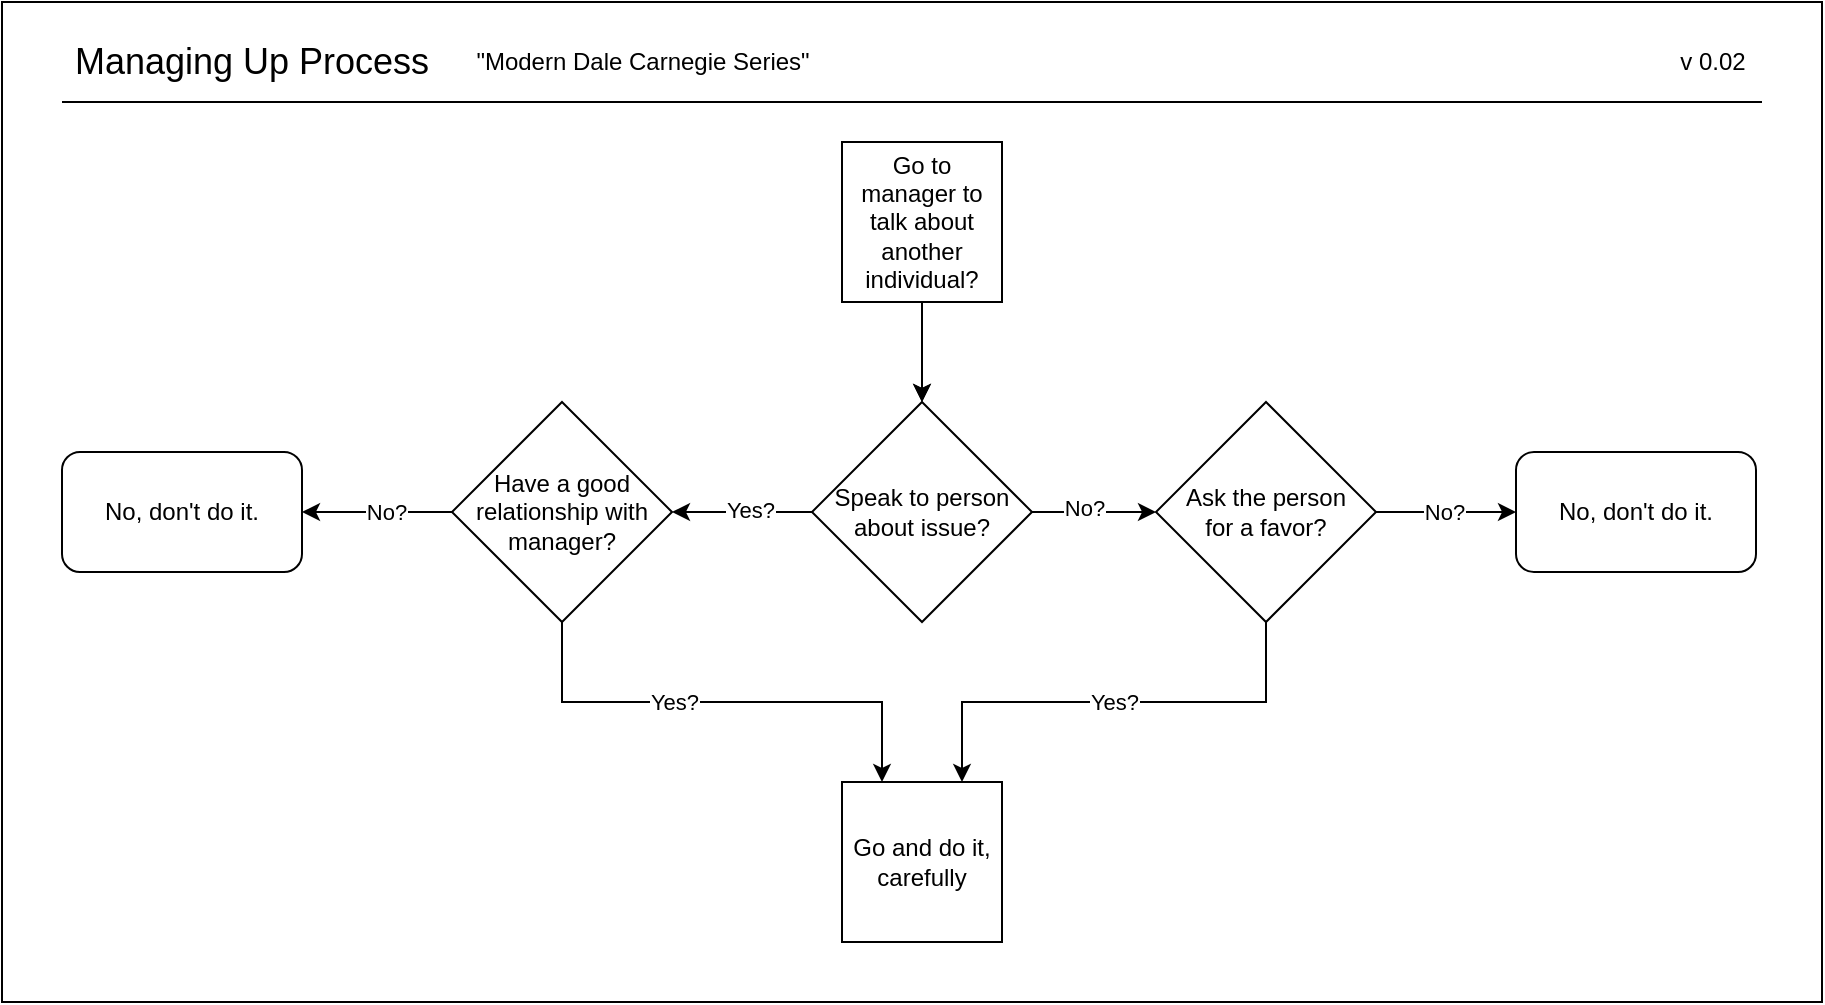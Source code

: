 <mxfile version="15.0.6" type="device"><diagram id="qwIu9MEiNbhV8amerz_o" name="managing-up"><mxGraphModel dx="1187" dy="786" grid="1" gridSize="10" guides="1" tooltips="1" connect="1" arrows="1" fold="1" page="1" pageScale="1" pageWidth="850" pageHeight="1100" math="0" shadow="0"><root><mxCell id="0"/><mxCell id="1" parent="0"/><mxCell id="46rGd3lHIBvies1ePBXO-31" value="" style="rounded=0;whiteSpace=wrap;html=1;" parent="1" vertex="1"><mxGeometry x="20" y="20" width="910" height="500" as="geometry"/></mxCell><mxCell id="46rGd3lHIBvies1ePBXO-1" value="&lt;font style=&quot;font-size: 18px&quot;&gt;Managing Up Process&lt;br&gt;&lt;/font&gt;" style="text;html=1;strokeColor=none;fillColor=none;align=center;verticalAlign=middle;whiteSpace=wrap;rounded=0;" parent="1" vertex="1"><mxGeometry x="40" y="40" width="210" height="20" as="geometry"/></mxCell><mxCell id="46rGd3lHIBvies1ePBXO-2" value="v 0.02" style="text;html=1;align=center;verticalAlign=middle;resizable=0;points=[];autosize=1;strokeColor=none;fillColor=none;" parent="1" vertex="1"><mxGeometry x="850" y="40" width="50" height="20" as="geometry"/></mxCell><mxCell id="46rGd3lHIBvies1ePBXO-5" value="" style="edgeStyle=orthogonalEdgeStyle;rounded=0;orthogonalLoop=1;jettySize=auto;html=1;" parent="1" source="46rGd3lHIBvies1ePBXO-3" target="46rGd3lHIBvies1ePBXO-4" edge="1"><mxGeometry relative="1" as="geometry"/></mxCell><mxCell id="46rGd3lHIBvies1ePBXO-27" value="" style="edgeStyle=orthogonalEdgeStyle;rounded=0;orthogonalLoop=1;jettySize=auto;html=1;exitX=0.5;exitY=1;exitDx=0;exitDy=0;" parent="1" source="46rGd3lHIBvies1ePBXO-3" target="46rGd3lHIBvies1ePBXO-4" edge="1"><mxGeometry relative="1" as="geometry"/></mxCell><mxCell id="46rGd3lHIBvies1ePBXO-3" value="Go to manager to talk about another individual?" style="whiteSpace=wrap;html=1;aspect=fixed;" parent="1" vertex="1"><mxGeometry x="440" y="90" width="80" height="80" as="geometry"/></mxCell><mxCell id="46rGd3lHIBvies1ePBXO-12" style="edgeStyle=orthogonalEdgeStyle;rounded=0;orthogonalLoop=1;jettySize=auto;html=1;entryX=1;entryY=0.5;entryDx=0;entryDy=0;" parent="1" source="46rGd3lHIBvies1ePBXO-4" target="46rGd3lHIBvies1ePBXO-16" edge="1"><mxGeometry relative="1" as="geometry"><mxPoint x="365" y="290" as="targetPoint"/></mxGeometry></mxCell><mxCell id="46rGd3lHIBvies1ePBXO-14" value="Yes?" style="edgeLabel;html=1;align=center;verticalAlign=middle;resizable=0;points=[];" parent="46rGd3lHIBvies1ePBXO-12" vertex="1" connectable="0"><mxGeometry x="-0.111" y="-1" relative="1" as="geometry"><mxPoint as="offset"/></mxGeometry></mxCell><mxCell id="hYUh22f_lSRVw0aNsIKC-2" style="edgeStyle=orthogonalEdgeStyle;rounded=0;orthogonalLoop=1;jettySize=auto;html=1;exitX=1;exitY=0.5;exitDx=0;exitDy=0;entryX=0;entryY=0.5;entryDx=0;entryDy=0;" edge="1" parent="1" source="46rGd3lHIBvies1ePBXO-4" target="hYUh22f_lSRVw0aNsIKC-1"><mxGeometry relative="1" as="geometry"/></mxCell><mxCell id="hYUh22f_lSRVw0aNsIKC-4" value="No?" style="edgeLabel;html=1;align=center;verticalAlign=middle;resizable=0;points=[];" vertex="1" connectable="0" parent="hYUh22f_lSRVw0aNsIKC-2"><mxGeometry x="-0.154" y="2" relative="1" as="geometry"><mxPoint as="offset"/></mxGeometry></mxCell><mxCell id="46rGd3lHIBvies1ePBXO-4" value="Speak to person about issue?" style="rhombus;whiteSpace=wrap;html=1;" parent="1" vertex="1"><mxGeometry x="425" y="220" width="110" height="110" as="geometry"/></mxCell><mxCell id="46rGd3lHIBvies1ePBXO-9" value="&lt;span&gt;No, don't do it.&lt;/span&gt;" style="rounded=1;whiteSpace=wrap;html=1;" parent="1" vertex="1"><mxGeometry x="777" y="245" width="120" height="60" as="geometry"/></mxCell><mxCell id="46rGd3lHIBvies1ePBXO-18" style="edgeStyle=orthogonalEdgeStyle;rounded=0;orthogonalLoop=1;jettySize=auto;html=1;exitX=0.5;exitY=1;exitDx=0;exitDy=0;entryX=0.25;entryY=0;entryDx=0;entryDy=0;" parent="1" source="46rGd3lHIBvies1ePBXO-16" target="46rGd3lHIBvies1ePBXO-21" edge="1"><mxGeometry relative="1" as="geometry"><mxPoint x="315" y="400" as="targetPoint"/><Array as="points"/></mxGeometry></mxCell><mxCell id="46rGd3lHIBvies1ePBXO-19" value="Yes?" style="edgeLabel;html=1;align=center;verticalAlign=middle;resizable=0;points=[];" parent="46rGd3lHIBvies1ePBXO-18" vertex="1" connectable="0"><mxGeometry x="-0.2" relative="1" as="geometry"><mxPoint as="offset"/></mxGeometry></mxCell><mxCell id="46rGd3lHIBvies1ePBXO-24" value="" style="edgeStyle=orthogonalEdgeStyle;rounded=0;orthogonalLoop=1;jettySize=auto;html=1;entryX=1;entryY=0.5;entryDx=0;entryDy=0;" parent="1" source="46rGd3lHIBvies1ePBXO-16" target="46rGd3lHIBvies1ePBXO-25" edge="1"><mxGeometry relative="1" as="geometry"><mxPoint x="170" y="275" as="targetPoint"/></mxGeometry></mxCell><mxCell id="46rGd3lHIBvies1ePBXO-26" value="No?" style="edgeLabel;html=1;align=center;verticalAlign=middle;resizable=0;points=[];" parent="46rGd3lHIBvies1ePBXO-24" vertex="1" connectable="0"><mxGeometry x="-0.111" relative="1" as="geometry"><mxPoint as="offset"/></mxGeometry></mxCell><mxCell id="46rGd3lHIBvies1ePBXO-16" value="Have a good relationship with manager?" style="rhombus;whiteSpace=wrap;html=1;" parent="1" vertex="1"><mxGeometry x="245" y="220" width="110" height="110" as="geometry"/></mxCell><mxCell id="46rGd3lHIBvies1ePBXO-20" value="&lt;font style=&quot;font-size: 12px&quot;&gt;&quot;Modern Dale Carnegie Series&quot;&lt;/font&gt;" style="text;html=1;align=center;verticalAlign=middle;resizable=0;points=[];autosize=1;strokeColor=none;fillColor=none;" parent="1" vertex="1"><mxGeometry x="250" y="40" width="180" height="20" as="geometry"/></mxCell><mxCell id="46rGd3lHIBvies1ePBXO-21" value="Go and do it, carefully" style="whiteSpace=wrap;html=1;aspect=fixed;" parent="1" vertex="1"><mxGeometry x="440" y="410" width="80" height="80" as="geometry"/></mxCell><mxCell id="46rGd3lHIBvies1ePBXO-25" value="&lt;span&gt;No, don't do it.&lt;/span&gt;" style="rounded=1;whiteSpace=wrap;html=1;" parent="1" vertex="1"><mxGeometry x="50" y="245" width="120" height="60" as="geometry"/></mxCell><mxCell id="46rGd3lHIBvies1ePBXO-30" value="" style="endArrow=none;html=1;" parent="1" edge="1"><mxGeometry width="50" height="50" relative="1" as="geometry"><mxPoint x="50" y="70" as="sourcePoint"/><mxPoint x="900" y="70" as="targetPoint"/></mxGeometry></mxCell><mxCell id="hYUh22f_lSRVw0aNsIKC-5" style="edgeStyle=orthogonalEdgeStyle;rounded=0;orthogonalLoop=1;jettySize=auto;html=1;exitX=0.5;exitY=1;exitDx=0;exitDy=0;entryX=0.75;entryY=0;entryDx=0;entryDy=0;" edge="1" parent="1" source="hYUh22f_lSRVw0aNsIKC-1" target="46rGd3lHIBvies1ePBXO-21"><mxGeometry relative="1" as="geometry"/></mxCell><mxCell id="hYUh22f_lSRVw0aNsIKC-8" value="Yes?" style="edgeLabel;html=1;align=center;verticalAlign=middle;resizable=0;points=[];" vertex="1" connectable="0" parent="hYUh22f_lSRVw0aNsIKC-5"><mxGeometry y="-4" relative="1" as="geometry"><mxPoint y="4" as="offset"/></mxGeometry></mxCell><mxCell id="hYUh22f_lSRVw0aNsIKC-9" style="edgeStyle=orthogonalEdgeStyle;rounded=0;orthogonalLoop=1;jettySize=auto;html=1;exitX=1;exitY=0.5;exitDx=0;exitDy=0;" edge="1" parent="1" source="hYUh22f_lSRVw0aNsIKC-1" target="46rGd3lHIBvies1ePBXO-9"><mxGeometry relative="1" as="geometry"/></mxCell><mxCell id="hYUh22f_lSRVw0aNsIKC-10" value="No?" style="edgeLabel;html=1;align=center;verticalAlign=middle;resizable=0;points=[];" vertex="1" connectable="0" parent="hYUh22f_lSRVw0aNsIKC-9"><mxGeometry x="-0.033" relative="1" as="geometry"><mxPoint as="offset"/></mxGeometry></mxCell><mxCell id="hYUh22f_lSRVw0aNsIKC-1" value="Ask the person &lt;br&gt;for a favor?" style="rhombus;whiteSpace=wrap;html=1;" vertex="1" parent="1"><mxGeometry x="597" y="220" width="110" height="110" as="geometry"/></mxCell></root></mxGraphModel></diagram></mxfile>